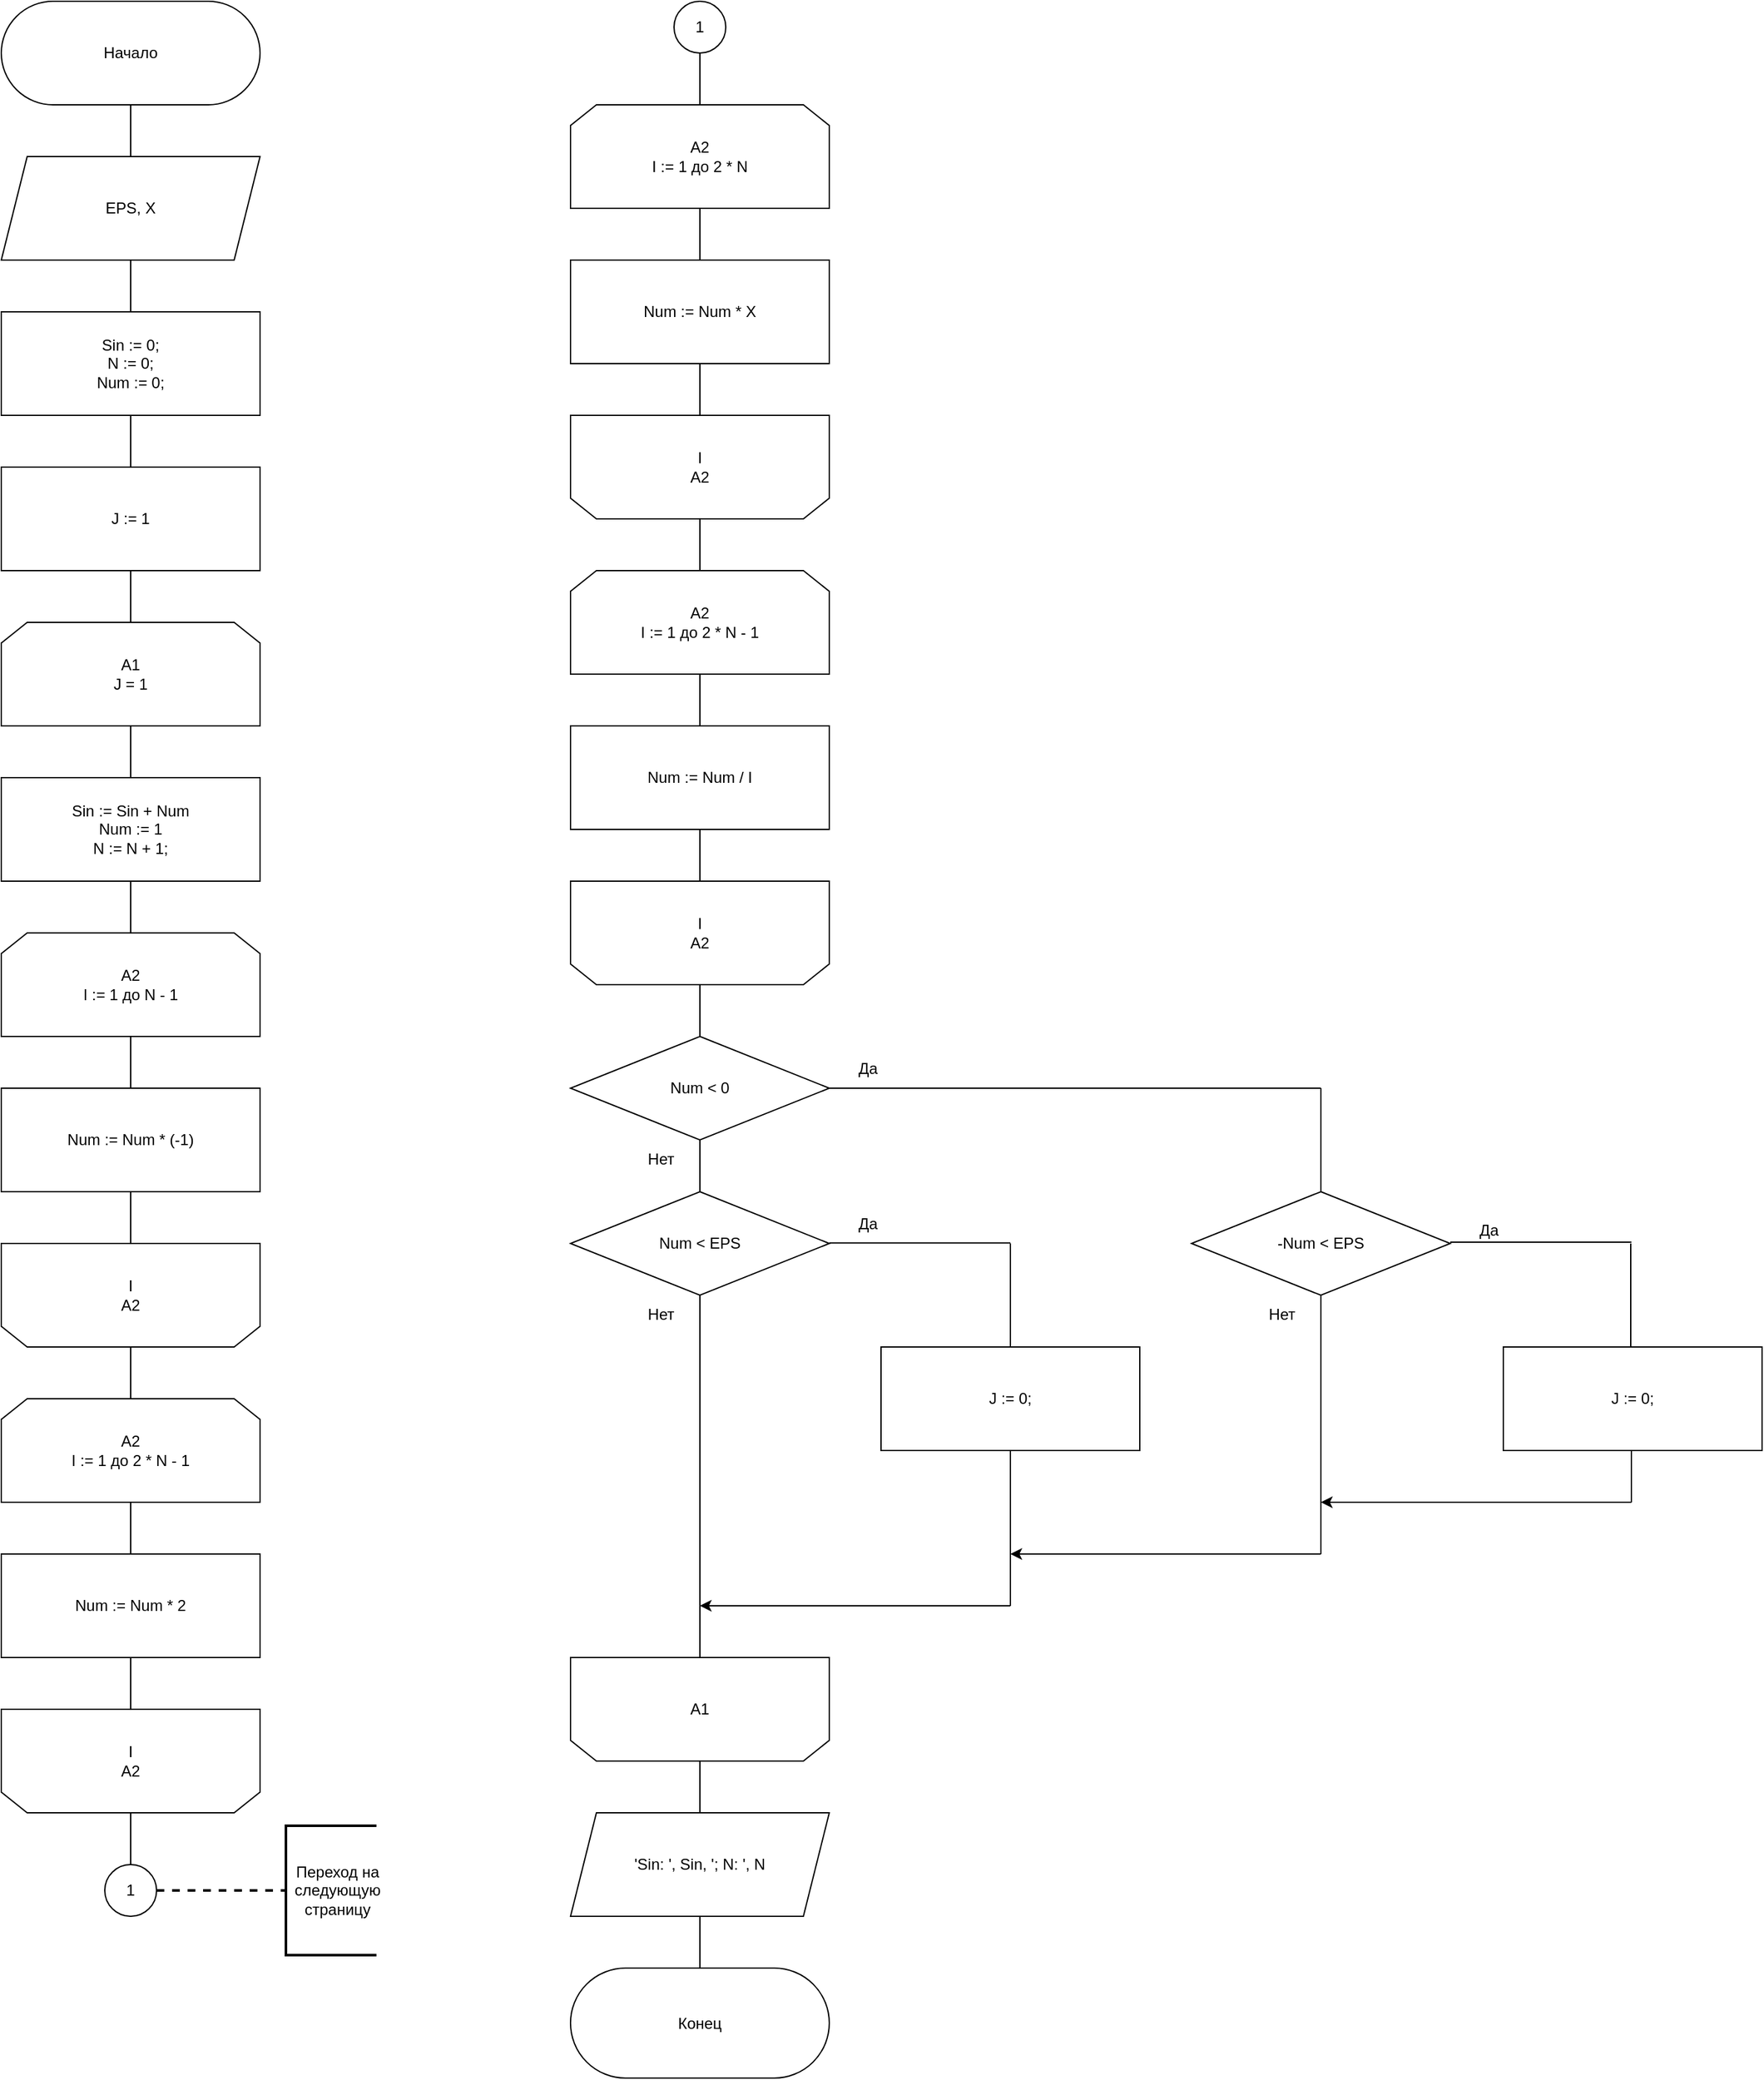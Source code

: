 <mxfile version="21.7.5" type="device">
  <diagram name="Страница — 1" id="xU1PuC3UNw_R_ZFosk3M">
    <mxGraphModel dx="1036" dy="606" grid="1" gridSize="10" guides="1" tooltips="1" connect="1" arrows="1" fold="1" page="1" pageScale="1" pageWidth="827" pageHeight="1169" math="0" shadow="0">
      <root>
        <mxCell id="0" />
        <mxCell id="1" parent="0" />
        <mxCell id="ILqOe8GTitie-5l65fgb-1" value="Начало" style="rounded=1;whiteSpace=wrap;html=1;arcSize=50;" parent="1" vertex="1">
          <mxGeometry x="280" y="80" width="200" height="80" as="geometry" />
        </mxCell>
        <mxCell id="ILqOe8GTitie-5l65fgb-2" value="EPS, X" style="shape=parallelogram;perimeter=parallelogramPerimeter;whiteSpace=wrap;html=1;fixedSize=1;" parent="1" vertex="1">
          <mxGeometry x="280" y="200" width="200" height="80" as="geometry" />
        </mxCell>
        <mxCell id="ILqOe8GTitie-5l65fgb-3" value="" style="endArrow=none;html=1;rounded=0;exitX=0.5;exitY=0;exitDx=0;exitDy=0;" parent="1" source="ILqOe8GTitie-5l65fgb-2" edge="1">
          <mxGeometry width="50" height="50" relative="1" as="geometry">
            <mxPoint x="330" y="210" as="sourcePoint" />
            <mxPoint x="380" y="160" as="targetPoint" />
          </mxGeometry>
        </mxCell>
        <mxCell id="ILqOe8GTitie-5l65fgb-4" value="&lt;div&gt;Sin := 0;&lt;/div&gt;&lt;div&gt;&lt;span style=&quot;background-color: initial;&quot;&gt;N := 0;&lt;/span&gt;&lt;/div&gt;&lt;div&gt;Num := 0;&lt;/div&gt;" style="rounded=0;whiteSpace=wrap;html=1;align=center;" parent="1" vertex="1">
          <mxGeometry x="280" y="320" width="200" height="80" as="geometry" />
        </mxCell>
        <mxCell id="ILqOe8GTitie-5l65fgb-5" value="" style="endArrow=none;html=1;rounded=0;exitX=0.5;exitY=0;exitDx=0;exitDy=0;" parent="1" source="ILqOe8GTitie-5l65fgb-4" edge="1">
          <mxGeometry width="50" height="50" relative="1" as="geometry">
            <mxPoint x="330" y="330" as="sourcePoint" />
            <mxPoint x="380" y="280" as="targetPoint" />
          </mxGeometry>
        </mxCell>
        <mxCell id="ILqOe8GTitie-5l65fgb-7" value="" style="endArrow=none;html=1;rounded=0;exitX=0.5;exitY=0;exitDx=0;exitDy=0;" parent="1" edge="1">
          <mxGeometry width="50" height="50" relative="1" as="geometry">
            <mxPoint x="380" y="440" as="sourcePoint" />
            <mxPoint x="380" y="400" as="targetPoint" />
          </mxGeometry>
        </mxCell>
        <mxCell id="ILqOe8GTitie-5l65fgb-8" value="J := 1" style="rounded=0;whiteSpace=wrap;html=1;" parent="1" vertex="1">
          <mxGeometry x="280" y="440" width="200" height="80" as="geometry" />
        </mxCell>
        <mxCell id="vtyTHa47KzptpddBvB4m-4" value="" style="endArrow=none;html=1;rounded=0;exitX=0.5;exitY=0;exitDx=0;exitDy=0;" parent="1" edge="1">
          <mxGeometry width="50" height="50" relative="1" as="geometry">
            <mxPoint x="380" y="560" as="sourcePoint" />
            <mxPoint x="380" y="520" as="targetPoint" />
          </mxGeometry>
        </mxCell>
        <mxCell id="Mkwaapf_kNoB_JqOPsCM-8" value="Sin := Sin + Num&lt;br&gt;Num := 1&lt;br&gt;N := N + 1;" style="rounded=0;whiteSpace=wrap;html=1;" parent="1" vertex="1">
          <mxGeometry x="280" y="680" width="200" height="80" as="geometry" />
        </mxCell>
        <mxCell id="b4a8jVs5DQC3XKZ6fLVo-1" value="A1&lt;br&gt;J = 1" style="shape=loopLimit;whiteSpace=wrap;html=1;" parent="1" vertex="1">
          <mxGeometry x="280" y="560" width="200" height="80" as="geometry" />
        </mxCell>
        <mxCell id="b4a8jVs5DQC3XKZ6fLVo-2" value="" style="endArrow=none;html=1;rounded=0;exitX=0.5;exitY=0;exitDx=0;exitDy=0;" parent="1" source="Mkwaapf_kNoB_JqOPsCM-8" edge="1">
          <mxGeometry width="50" height="50" relative="1" as="geometry">
            <mxPoint x="330" y="690" as="sourcePoint" />
            <mxPoint x="380" y="640" as="targetPoint" />
          </mxGeometry>
        </mxCell>
        <mxCell id="b4a8jVs5DQC3XKZ6fLVo-3" value="A2&lt;br&gt;I := 1 до N - 1" style="shape=loopLimit;whiteSpace=wrap;html=1;" parent="1" vertex="1">
          <mxGeometry x="280" y="800" width="200" height="80" as="geometry" />
        </mxCell>
        <mxCell id="b4a8jVs5DQC3XKZ6fLVo-4" value="Num := Num * (-1)" style="rounded=0;whiteSpace=wrap;html=1;" parent="1" vertex="1">
          <mxGeometry x="280" y="920" width="200" height="80" as="geometry" />
        </mxCell>
        <mxCell id="b4a8jVs5DQC3XKZ6fLVo-5" value="" style="endArrow=none;html=1;rounded=0;exitX=0.5;exitY=0;exitDx=0;exitDy=0;" parent="1" source="b4a8jVs5DQC3XKZ6fLVo-4" edge="1">
          <mxGeometry width="50" height="50" relative="1" as="geometry">
            <mxPoint x="330" y="930" as="sourcePoint" />
            <mxPoint x="380" y="880" as="targetPoint" />
          </mxGeometry>
        </mxCell>
        <mxCell id="b4a8jVs5DQC3XKZ6fLVo-6" value="" style="shape=loopLimit;whiteSpace=wrap;html=1;rotation=-180;" parent="1" vertex="1">
          <mxGeometry x="280" y="1040" width="200" height="80" as="geometry" />
        </mxCell>
        <mxCell id="b4a8jVs5DQC3XKZ6fLVo-7" value="" style="endArrow=none;html=1;rounded=0;exitX=0.5;exitY=1;exitDx=0;exitDy=0;" parent="1" source="b4a8jVs5DQC3XKZ6fLVo-6" edge="1">
          <mxGeometry width="50" height="50" relative="1" as="geometry">
            <mxPoint x="330" y="1050" as="sourcePoint" />
            <mxPoint x="380" y="1000" as="targetPoint" />
          </mxGeometry>
        </mxCell>
        <mxCell id="b4a8jVs5DQC3XKZ6fLVo-8" value="I&lt;br style=&quot;border-color: var(--border-color);&quot;&gt;&lt;span style=&quot;background-color: rgb(255, 255, 255);&quot;&gt;A2&lt;/span&gt;" style="text;html=1;strokeColor=none;fillColor=none;align=center;verticalAlign=middle;whiteSpace=wrap;rounded=0;" parent="1" vertex="1">
          <mxGeometry x="350" y="1065" width="60" height="30" as="geometry" />
        </mxCell>
        <mxCell id="b4a8jVs5DQC3XKZ6fLVo-9" value="" style="endArrow=none;html=1;rounded=0;exitX=0.5;exitY=0;exitDx=0;exitDy=0;" parent="1" edge="1">
          <mxGeometry width="50" height="50" relative="1" as="geometry">
            <mxPoint x="380" y="1160" as="sourcePoint" />
            <mxPoint x="380" y="1120" as="targetPoint" />
          </mxGeometry>
        </mxCell>
        <mxCell id="b4a8jVs5DQC3XKZ6fLVo-10" value="A2&lt;br&gt;I := 1 до&amp;nbsp;2 * N - 1" style="shape=loopLimit;whiteSpace=wrap;html=1;" parent="1" vertex="1">
          <mxGeometry x="280" y="1160" width="200" height="80" as="geometry" />
        </mxCell>
        <mxCell id="b4a8jVs5DQC3XKZ6fLVo-11" value="Num := Num * 2" style="rounded=0;whiteSpace=wrap;html=1;" parent="1" vertex="1">
          <mxGeometry x="280" y="1280" width="200" height="80" as="geometry" />
        </mxCell>
        <mxCell id="b4a8jVs5DQC3XKZ6fLVo-12" value="" style="endArrow=none;html=1;rounded=0;exitX=0.5;exitY=0;exitDx=0;exitDy=0;" parent="1" source="b4a8jVs5DQC3XKZ6fLVo-11" edge="1">
          <mxGeometry width="50" height="50" relative="1" as="geometry">
            <mxPoint x="330" y="1290" as="sourcePoint" />
            <mxPoint x="380" y="1240" as="targetPoint" />
          </mxGeometry>
        </mxCell>
        <mxCell id="b4a8jVs5DQC3XKZ6fLVo-13" value="" style="shape=loopLimit;whiteSpace=wrap;html=1;rotation=-180;" parent="1" vertex="1">
          <mxGeometry x="280" y="1400" width="200" height="80" as="geometry" />
        </mxCell>
        <mxCell id="b4a8jVs5DQC3XKZ6fLVo-14" value="" style="endArrow=none;html=1;rounded=0;exitX=0.5;exitY=1;exitDx=0;exitDy=0;" parent="1" source="b4a8jVs5DQC3XKZ6fLVo-13" edge="1">
          <mxGeometry width="50" height="50" relative="1" as="geometry">
            <mxPoint x="330" y="1410" as="sourcePoint" />
            <mxPoint x="380" y="1360" as="targetPoint" />
          </mxGeometry>
        </mxCell>
        <mxCell id="b4a8jVs5DQC3XKZ6fLVo-15" value="I&lt;br style=&quot;border-color: var(--border-color);&quot;&gt;&lt;span style=&quot;background-color: rgb(255, 255, 255);&quot;&gt;A2&lt;/span&gt;" style="text;html=1;strokeColor=none;fillColor=none;align=center;verticalAlign=middle;whiteSpace=wrap;rounded=0;" parent="1" vertex="1">
          <mxGeometry x="350" y="1425" width="60" height="30" as="geometry" />
        </mxCell>
        <mxCell id="b4a8jVs5DQC3XKZ6fLVo-16" value="" style="endArrow=none;html=1;rounded=0;exitX=0.5;exitY=0;exitDx=0;exitDy=0;" parent="1" edge="1">
          <mxGeometry width="50" height="50" relative="1" as="geometry">
            <mxPoint x="380" y="1520" as="sourcePoint" />
            <mxPoint x="380" y="1480" as="targetPoint" />
          </mxGeometry>
        </mxCell>
        <mxCell id="b4a8jVs5DQC3XKZ6fLVo-30" value="" style="endArrow=none;html=1;rounded=0;" parent="1" edge="1">
          <mxGeometry width="50" height="50" relative="1" as="geometry">
            <mxPoint x="380" y="800" as="sourcePoint" />
            <mxPoint x="380" y="760" as="targetPoint" />
          </mxGeometry>
        </mxCell>
        <mxCell id="b4a8jVs5DQC3XKZ6fLVo-42" value="" style="endArrow=none;html=1;rounded=0;" parent="1" edge="1">
          <mxGeometry width="50" height="50" relative="1" as="geometry">
            <mxPoint x="820" y="880" as="sourcePoint" />
            <mxPoint x="820" y="840" as="targetPoint" />
          </mxGeometry>
        </mxCell>
        <mxCell id="b4a8jVs5DQC3XKZ6fLVo-43" value="Num &amp;lt; 0" style="rhombus;whiteSpace=wrap;html=1;" parent="1" vertex="1">
          <mxGeometry x="720" y="880" width="200" height="80" as="geometry" />
        </mxCell>
        <mxCell id="b4a8jVs5DQC3XKZ6fLVo-44" value="" style="endArrow=none;html=1;rounded=0;" parent="1" edge="1">
          <mxGeometry width="50" height="50" relative="1" as="geometry">
            <mxPoint x="920" y="920" as="sourcePoint" />
            <mxPoint x="1300" y="920" as="targetPoint" />
          </mxGeometry>
        </mxCell>
        <mxCell id="b4a8jVs5DQC3XKZ6fLVo-45" value="-Num &amp;lt; EPS" style="rhombus;whiteSpace=wrap;html=1;" parent="1" vertex="1">
          <mxGeometry x="1200" y="1000" width="200" height="80" as="geometry" />
        </mxCell>
        <mxCell id="b4a8jVs5DQC3XKZ6fLVo-46" value="" style="endArrow=none;html=1;rounded=0;" parent="1" edge="1">
          <mxGeometry width="50" height="50" relative="1" as="geometry">
            <mxPoint x="920" y="1039.58" as="sourcePoint" />
            <mxPoint x="1060" y="1039.58" as="targetPoint" />
          </mxGeometry>
        </mxCell>
        <mxCell id="b4a8jVs5DQC3XKZ6fLVo-47" value="" style="endArrow=none;html=1;rounded=0;exitX=0.5;exitY=0;exitDx=0;exitDy=0;" parent="1" source="b4a8jVs5DQC3XKZ6fLVo-45" edge="1">
          <mxGeometry width="50" height="50" relative="1" as="geometry">
            <mxPoint x="1010" y="970" as="sourcePoint" />
            <mxPoint x="1300" y="920" as="targetPoint" />
          </mxGeometry>
        </mxCell>
        <mxCell id="b4a8jVs5DQC3XKZ6fLVo-48" value="Num &amp;lt; EPS" style="rhombus;whiteSpace=wrap;html=1;" parent="1" vertex="1">
          <mxGeometry x="720" y="1000" width="200" height="80" as="geometry" />
        </mxCell>
        <mxCell id="b4a8jVs5DQC3XKZ6fLVo-49" value="" style="endArrow=none;html=1;rounded=0;" parent="1" edge="1">
          <mxGeometry width="50" height="50" relative="1" as="geometry">
            <mxPoint x="1060" y="1120" as="sourcePoint" />
            <mxPoint x="1060" y="1040" as="targetPoint" />
          </mxGeometry>
        </mxCell>
        <mxCell id="b4a8jVs5DQC3XKZ6fLVo-50" value="J := 0;" style="rounded=0;whiteSpace=wrap;html=1;" parent="1" vertex="1">
          <mxGeometry x="960" y="1120" width="200" height="80" as="geometry" />
        </mxCell>
        <mxCell id="b4a8jVs5DQC3XKZ6fLVo-51" value="" style="endArrow=none;html=1;rounded=0;exitX=0.5;exitY=0;exitDx=0;exitDy=0;" parent="1" source="b4a8jVs5DQC3XKZ6fLVo-48" edge="1">
          <mxGeometry width="50" height="50" relative="1" as="geometry">
            <mxPoint x="770" y="1010" as="sourcePoint" />
            <mxPoint x="820" y="960" as="targetPoint" />
          </mxGeometry>
        </mxCell>
        <mxCell id="b4a8jVs5DQC3XKZ6fLVo-52" value="Нет" style="text;html=1;strokeColor=none;fillColor=none;align=center;verticalAlign=middle;whiteSpace=wrap;rounded=0;" parent="1" vertex="1">
          <mxGeometry x="760" y="960" width="60" height="30" as="geometry" />
        </mxCell>
        <mxCell id="b4a8jVs5DQC3XKZ6fLVo-53" value="Да" style="text;html=1;strokeColor=none;fillColor=none;align=center;verticalAlign=middle;whiteSpace=wrap;rounded=0;" parent="1" vertex="1">
          <mxGeometry x="920" y="890" width="60" height="30" as="geometry" />
        </mxCell>
        <mxCell id="b4a8jVs5DQC3XKZ6fLVo-54" value="Да" style="text;html=1;strokeColor=none;fillColor=none;align=center;verticalAlign=middle;whiteSpace=wrap;rounded=0;" parent="1" vertex="1">
          <mxGeometry x="920" y="1010" width="60" height="30" as="geometry" />
        </mxCell>
        <mxCell id="b4a8jVs5DQC3XKZ6fLVo-55" value="" style="endArrow=none;html=1;rounded=0;" parent="1" edge="1">
          <mxGeometry width="50" height="50" relative="1" as="geometry">
            <mxPoint x="820" y="1240" as="sourcePoint" />
            <mxPoint x="820" y="1080" as="targetPoint" />
          </mxGeometry>
        </mxCell>
        <mxCell id="b4a8jVs5DQC3XKZ6fLVo-56" value="Нет" style="text;html=1;strokeColor=none;fillColor=none;align=center;verticalAlign=middle;whiteSpace=wrap;rounded=0;" parent="1" vertex="1">
          <mxGeometry x="760" y="1080" width="60" height="30" as="geometry" />
        </mxCell>
        <mxCell id="b4a8jVs5DQC3XKZ6fLVo-57" value="" style="endArrow=none;html=1;rounded=0;" parent="1" edge="1">
          <mxGeometry width="50" height="50" relative="1" as="geometry">
            <mxPoint x="1400" y="1039" as="sourcePoint" />
            <mxPoint x="1540" y="1039" as="targetPoint" />
          </mxGeometry>
        </mxCell>
        <mxCell id="b4a8jVs5DQC3XKZ6fLVo-58" value="" style="endArrow=none;html=1;rounded=0;" parent="1" edge="1">
          <mxGeometry width="50" height="50" relative="1" as="geometry">
            <mxPoint x="1539.5" y="1120" as="sourcePoint" />
            <mxPoint x="1539.5" y="1040" as="targetPoint" />
          </mxGeometry>
        </mxCell>
        <mxCell id="b4a8jVs5DQC3XKZ6fLVo-59" value="J := 0;" style="rounded=0;whiteSpace=wrap;html=1;" parent="1" vertex="1">
          <mxGeometry x="1441" y="1120" width="200" height="80" as="geometry" />
        </mxCell>
        <mxCell id="b4a8jVs5DQC3XKZ6fLVo-60" value="Да" style="text;html=1;strokeColor=none;fillColor=none;align=center;verticalAlign=middle;whiteSpace=wrap;rounded=0;" parent="1" vertex="1">
          <mxGeometry x="1400" y="1015" width="60" height="30" as="geometry" />
        </mxCell>
        <mxCell id="b4a8jVs5DQC3XKZ6fLVo-61" value="" style="endArrow=none;html=1;rounded=0;" parent="1" edge="1">
          <mxGeometry width="50" height="50" relative="1" as="geometry">
            <mxPoint x="1300" y="1280" as="sourcePoint" />
            <mxPoint x="1300" y="1080" as="targetPoint" />
          </mxGeometry>
        </mxCell>
        <mxCell id="b4a8jVs5DQC3XKZ6fLVo-62" value="" style="endArrow=none;html=1;rounded=0;" parent="1" edge="1">
          <mxGeometry width="50" height="50" relative="1" as="geometry">
            <mxPoint x="1060" y="1320" as="sourcePoint" />
            <mxPoint x="1060" y="1200" as="targetPoint" />
          </mxGeometry>
        </mxCell>
        <mxCell id="b4a8jVs5DQC3XKZ6fLVo-63" value="" style="endArrow=none;html=1;rounded=0;" parent="1" edge="1">
          <mxGeometry width="50" height="50" relative="1" as="geometry">
            <mxPoint x="1540" y="1240" as="sourcePoint" />
            <mxPoint x="1540" y="1200" as="targetPoint" />
          </mxGeometry>
        </mxCell>
        <mxCell id="b4a8jVs5DQC3XKZ6fLVo-64" value="" style="endArrow=classic;html=1;rounded=0;" parent="1" edge="1">
          <mxGeometry width="50" height="50" relative="1" as="geometry">
            <mxPoint x="1060" y="1320" as="sourcePoint" />
            <mxPoint x="820" y="1320" as="targetPoint" />
          </mxGeometry>
        </mxCell>
        <mxCell id="b4a8jVs5DQC3XKZ6fLVo-65" value="" style="endArrow=classic;html=1;rounded=0;" parent="1" edge="1">
          <mxGeometry width="50" height="50" relative="1" as="geometry">
            <mxPoint x="1300" y="1280.0" as="sourcePoint" />
            <mxPoint x="1060" y="1280.0" as="targetPoint" />
          </mxGeometry>
        </mxCell>
        <mxCell id="b4a8jVs5DQC3XKZ6fLVo-66" value="" style="endArrow=classic;html=1;rounded=0;" parent="1" edge="1">
          <mxGeometry width="50" height="50" relative="1" as="geometry">
            <mxPoint x="1540" y="1240" as="sourcePoint" />
            <mxPoint x="1300" y="1240" as="targetPoint" />
          </mxGeometry>
        </mxCell>
        <mxCell id="b4a8jVs5DQC3XKZ6fLVo-67" value="A2&lt;br&gt;I := 1 до&amp;nbsp;2 * N" style="shape=loopLimit;whiteSpace=wrap;html=1;" parent="1" vertex="1">
          <mxGeometry x="720" y="160" width="200" height="80" as="geometry" />
        </mxCell>
        <mxCell id="b4a8jVs5DQC3XKZ6fLVo-68" value="Num := Num * X" style="rounded=0;whiteSpace=wrap;html=1;" parent="1" vertex="1">
          <mxGeometry x="720" y="280" width="200" height="80" as="geometry" />
        </mxCell>
        <mxCell id="b4a8jVs5DQC3XKZ6fLVo-69" value="" style="endArrow=none;html=1;rounded=0;exitX=0.5;exitY=0;exitDx=0;exitDy=0;" parent="1" source="b4a8jVs5DQC3XKZ6fLVo-68" edge="1">
          <mxGeometry width="50" height="50" relative="1" as="geometry">
            <mxPoint x="770" y="290" as="sourcePoint" />
            <mxPoint x="820" y="240" as="targetPoint" />
          </mxGeometry>
        </mxCell>
        <mxCell id="b4a8jVs5DQC3XKZ6fLVo-70" value="" style="shape=loopLimit;whiteSpace=wrap;html=1;rotation=-180;" parent="1" vertex="1">
          <mxGeometry x="720" y="400" width="200" height="80" as="geometry" />
        </mxCell>
        <mxCell id="b4a8jVs5DQC3XKZ6fLVo-71" value="" style="endArrow=none;html=1;rounded=0;exitX=0.5;exitY=1;exitDx=0;exitDy=0;" parent="1" source="b4a8jVs5DQC3XKZ6fLVo-70" edge="1">
          <mxGeometry width="50" height="50" relative="1" as="geometry">
            <mxPoint x="770" y="410" as="sourcePoint" />
            <mxPoint x="820" y="360" as="targetPoint" />
          </mxGeometry>
        </mxCell>
        <mxCell id="b4a8jVs5DQC3XKZ6fLVo-72" value="I&lt;br style=&quot;border-color: var(--border-color);&quot;&gt;&lt;span style=&quot;background-color: rgb(255, 255, 255);&quot;&gt;A2&lt;/span&gt;" style="text;html=1;strokeColor=none;fillColor=none;align=center;verticalAlign=middle;whiteSpace=wrap;rounded=0;" parent="1" vertex="1">
          <mxGeometry x="790" y="425" width="60" height="30" as="geometry" />
        </mxCell>
        <mxCell id="b4a8jVs5DQC3XKZ6fLVo-73" value="" style="endArrow=none;html=1;rounded=0;exitX=0.5;exitY=0;exitDx=0;exitDy=0;" parent="1" edge="1">
          <mxGeometry width="50" height="50" relative="1" as="geometry">
            <mxPoint x="820" y="520" as="sourcePoint" />
            <mxPoint x="820" y="480" as="targetPoint" />
          </mxGeometry>
        </mxCell>
        <mxCell id="b4a8jVs5DQC3XKZ6fLVo-74" value="A2&lt;br&gt;I := 1 до&amp;nbsp;2 * N - 1" style="shape=loopLimit;whiteSpace=wrap;html=1;" parent="1" vertex="1">
          <mxGeometry x="720" y="520" width="200" height="80" as="geometry" />
        </mxCell>
        <mxCell id="b4a8jVs5DQC3XKZ6fLVo-75" value="Num := Num / I" style="rounded=0;whiteSpace=wrap;html=1;" parent="1" vertex="1">
          <mxGeometry x="720" y="640" width="200" height="80" as="geometry" />
        </mxCell>
        <mxCell id="b4a8jVs5DQC3XKZ6fLVo-76" value="" style="endArrow=none;html=1;rounded=0;exitX=0.5;exitY=0;exitDx=0;exitDy=0;" parent="1" source="b4a8jVs5DQC3XKZ6fLVo-75" edge="1">
          <mxGeometry width="50" height="50" relative="1" as="geometry">
            <mxPoint x="770" y="650" as="sourcePoint" />
            <mxPoint x="820" y="600" as="targetPoint" />
          </mxGeometry>
        </mxCell>
        <mxCell id="b4a8jVs5DQC3XKZ6fLVo-77" value="" style="shape=loopLimit;whiteSpace=wrap;html=1;rotation=-180;" parent="1" vertex="1">
          <mxGeometry x="720" y="760" width="200" height="80" as="geometry" />
        </mxCell>
        <mxCell id="b4a8jVs5DQC3XKZ6fLVo-78" value="" style="endArrow=none;html=1;rounded=0;exitX=0.5;exitY=1;exitDx=0;exitDy=0;" parent="1" source="b4a8jVs5DQC3XKZ6fLVo-77" edge="1">
          <mxGeometry width="50" height="50" relative="1" as="geometry">
            <mxPoint x="770" y="770" as="sourcePoint" />
            <mxPoint x="820" y="720" as="targetPoint" />
          </mxGeometry>
        </mxCell>
        <mxCell id="b4a8jVs5DQC3XKZ6fLVo-79" value="I&lt;br style=&quot;border-color: var(--border-color);&quot;&gt;&lt;span style=&quot;background-color: rgb(255, 255, 255);&quot;&gt;A2&lt;/span&gt;" style="text;html=1;strokeColor=none;fillColor=none;align=center;verticalAlign=middle;whiteSpace=wrap;rounded=0;" parent="1" vertex="1">
          <mxGeometry x="790" y="785" width="60" height="30" as="geometry" />
        </mxCell>
        <mxCell id="b4a8jVs5DQC3XKZ6fLVo-80" value="&#39;Sin: &#39;, Sin, &#39;; N: &#39;, N" style="shape=parallelogram;perimeter=parallelogramPerimeter;whiteSpace=wrap;html=1;fixedSize=1;" parent="1" vertex="1">
          <mxGeometry x="720" y="1480" width="200" height="80" as="geometry" />
        </mxCell>
        <mxCell id="b4a8jVs5DQC3XKZ6fLVo-81" value="Конец" style="rounded=1;whiteSpace=wrap;html=1;arcSize=50;" parent="1" vertex="1">
          <mxGeometry x="720" y="1600" width="200" height="85" as="geometry" />
        </mxCell>
        <mxCell id="b4a8jVs5DQC3XKZ6fLVo-82" value="" style="endArrow=none;html=1;rounded=0;exitX=0.5;exitY=0;exitDx=0;exitDy=0;" parent="1" source="b4a8jVs5DQC3XKZ6fLVo-81" edge="1">
          <mxGeometry width="50" height="50" relative="1" as="geometry">
            <mxPoint x="770" y="1610" as="sourcePoint" />
            <mxPoint x="820" y="1560" as="targetPoint" />
          </mxGeometry>
        </mxCell>
        <mxCell id="b4a8jVs5DQC3XKZ6fLVo-83" value="" style="shape=loopLimit;whiteSpace=wrap;html=1;rotation=-180;" parent="1" vertex="1">
          <mxGeometry x="720" y="1360" width="200" height="80" as="geometry" />
        </mxCell>
        <mxCell id="b4a8jVs5DQC3XKZ6fLVo-84" value="" style="endArrow=none;html=1;rounded=0;exitX=0.5;exitY=1;exitDx=0;exitDy=0;" parent="1" source="b4a8jVs5DQC3XKZ6fLVo-83" edge="1">
          <mxGeometry width="50" height="50" relative="1" as="geometry">
            <mxPoint x="820" y="1270" as="sourcePoint" />
            <mxPoint x="820" y="1240" as="targetPoint" />
          </mxGeometry>
        </mxCell>
        <mxCell id="b4a8jVs5DQC3XKZ6fLVo-85" value="" style="endArrow=none;html=1;rounded=0;" parent="1" source="b4a8jVs5DQC3XKZ6fLVo-80" edge="1">
          <mxGeometry width="50" height="50" relative="1" as="geometry">
            <mxPoint x="770" y="1490" as="sourcePoint" />
            <mxPoint x="820" y="1440" as="targetPoint" />
          </mxGeometry>
        </mxCell>
        <mxCell id="b4a8jVs5DQC3XKZ6fLVo-86" value="A1" style="text;html=1;strokeColor=none;fillColor=none;align=center;verticalAlign=middle;whiteSpace=wrap;rounded=0;" parent="1" vertex="1">
          <mxGeometry x="790" y="1385" width="60" height="30" as="geometry" />
        </mxCell>
        <mxCell id="b4a8jVs5DQC3XKZ6fLVo-87" value="Нет" style="text;html=1;strokeColor=none;fillColor=none;align=center;verticalAlign=middle;whiteSpace=wrap;rounded=0;" parent="1" vertex="1">
          <mxGeometry x="1240" y="1080" width="60" height="30" as="geometry" />
        </mxCell>
        <mxCell id="b4a8jVs5DQC3XKZ6fLVo-88" value="1" style="ellipse;whiteSpace=wrap;html=1;aspect=fixed;" parent="1" vertex="1">
          <mxGeometry x="360" y="1520" width="40" height="40" as="geometry" />
        </mxCell>
        <mxCell id="b4a8jVs5DQC3XKZ6fLVo-90" value="1" style="ellipse;whiteSpace=wrap;html=1;aspect=fixed;" parent="1" vertex="1">
          <mxGeometry x="800" y="80" width="40" height="40" as="geometry" />
        </mxCell>
        <mxCell id="b4a8jVs5DQC3XKZ6fLVo-91" value="" style="endArrow=none;html=1;rounded=0;exitX=0.5;exitY=0;exitDx=0;exitDy=0;" parent="1" source="b4a8jVs5DQC3XKZ6fLVo-67" edge="1">
          <mxGeometry width="50" height="50" relative="1" as="geometry">
            <mxPoint x="770" y="170" as="sourcePoint" />
            <mxPoint x="820" y="120" as="targetPoint" />
          </mxGeometry>
        </mxCell>
        <mxCell id="b4a8jVs5DQC3XKZ6fLVo-95" value="" style="endArrow=none;dashed=1;html=1;rounded=0;entryX=0;entryY=0.5;entryDx=0;entryDy=0;entryPerimeter=0;startSize=0;endSize=0;strokeWidth=2;jumpSize=6;targetPerimeterSpacing=0;sourcePerimeterSpacing=0;" parent="1" target="b4a8jVs5DQC3XKZ6fLVo-97" edge="1">
          <mxGeometry width="50" height="50" relative="1" as="geometry">
            <mxPoint x="400" y="1540" as="sourcePoint" />
            <mxPoint x="498" y="1540" as="targetPoint" />
          </mxGeometry>
        </mxCell>
        <mxCell id="b4a8jVs5DQC3XKZ6fLVo-96" value="Переход на следующую страницу" style="text;html=1;strokeColor=none;fillColor=none;align=center;verticalAlign=middle;whiteSpace=wrap;rounded=0;" parent="1" vertex="1">
          <mxGeometry x="510" y="1525" width="60" height="30" as="geometry" />
        </mxCell>
        <mxCell id="b4a8jVs5DQC3XKZ6fLVo-97" value="" style="strokeWidth=2;html=1;shape=mxgraph.flowchart.annotation_1;align=left;pointerEvents=1;" parent="1" vertex="1">
          <mxGeometry x="500" y="1490" width="70" height="100" as="geometry" />
        </mxCell>
      </root>
    </mxGraphModel>
  </diagram>
</mxfile>
